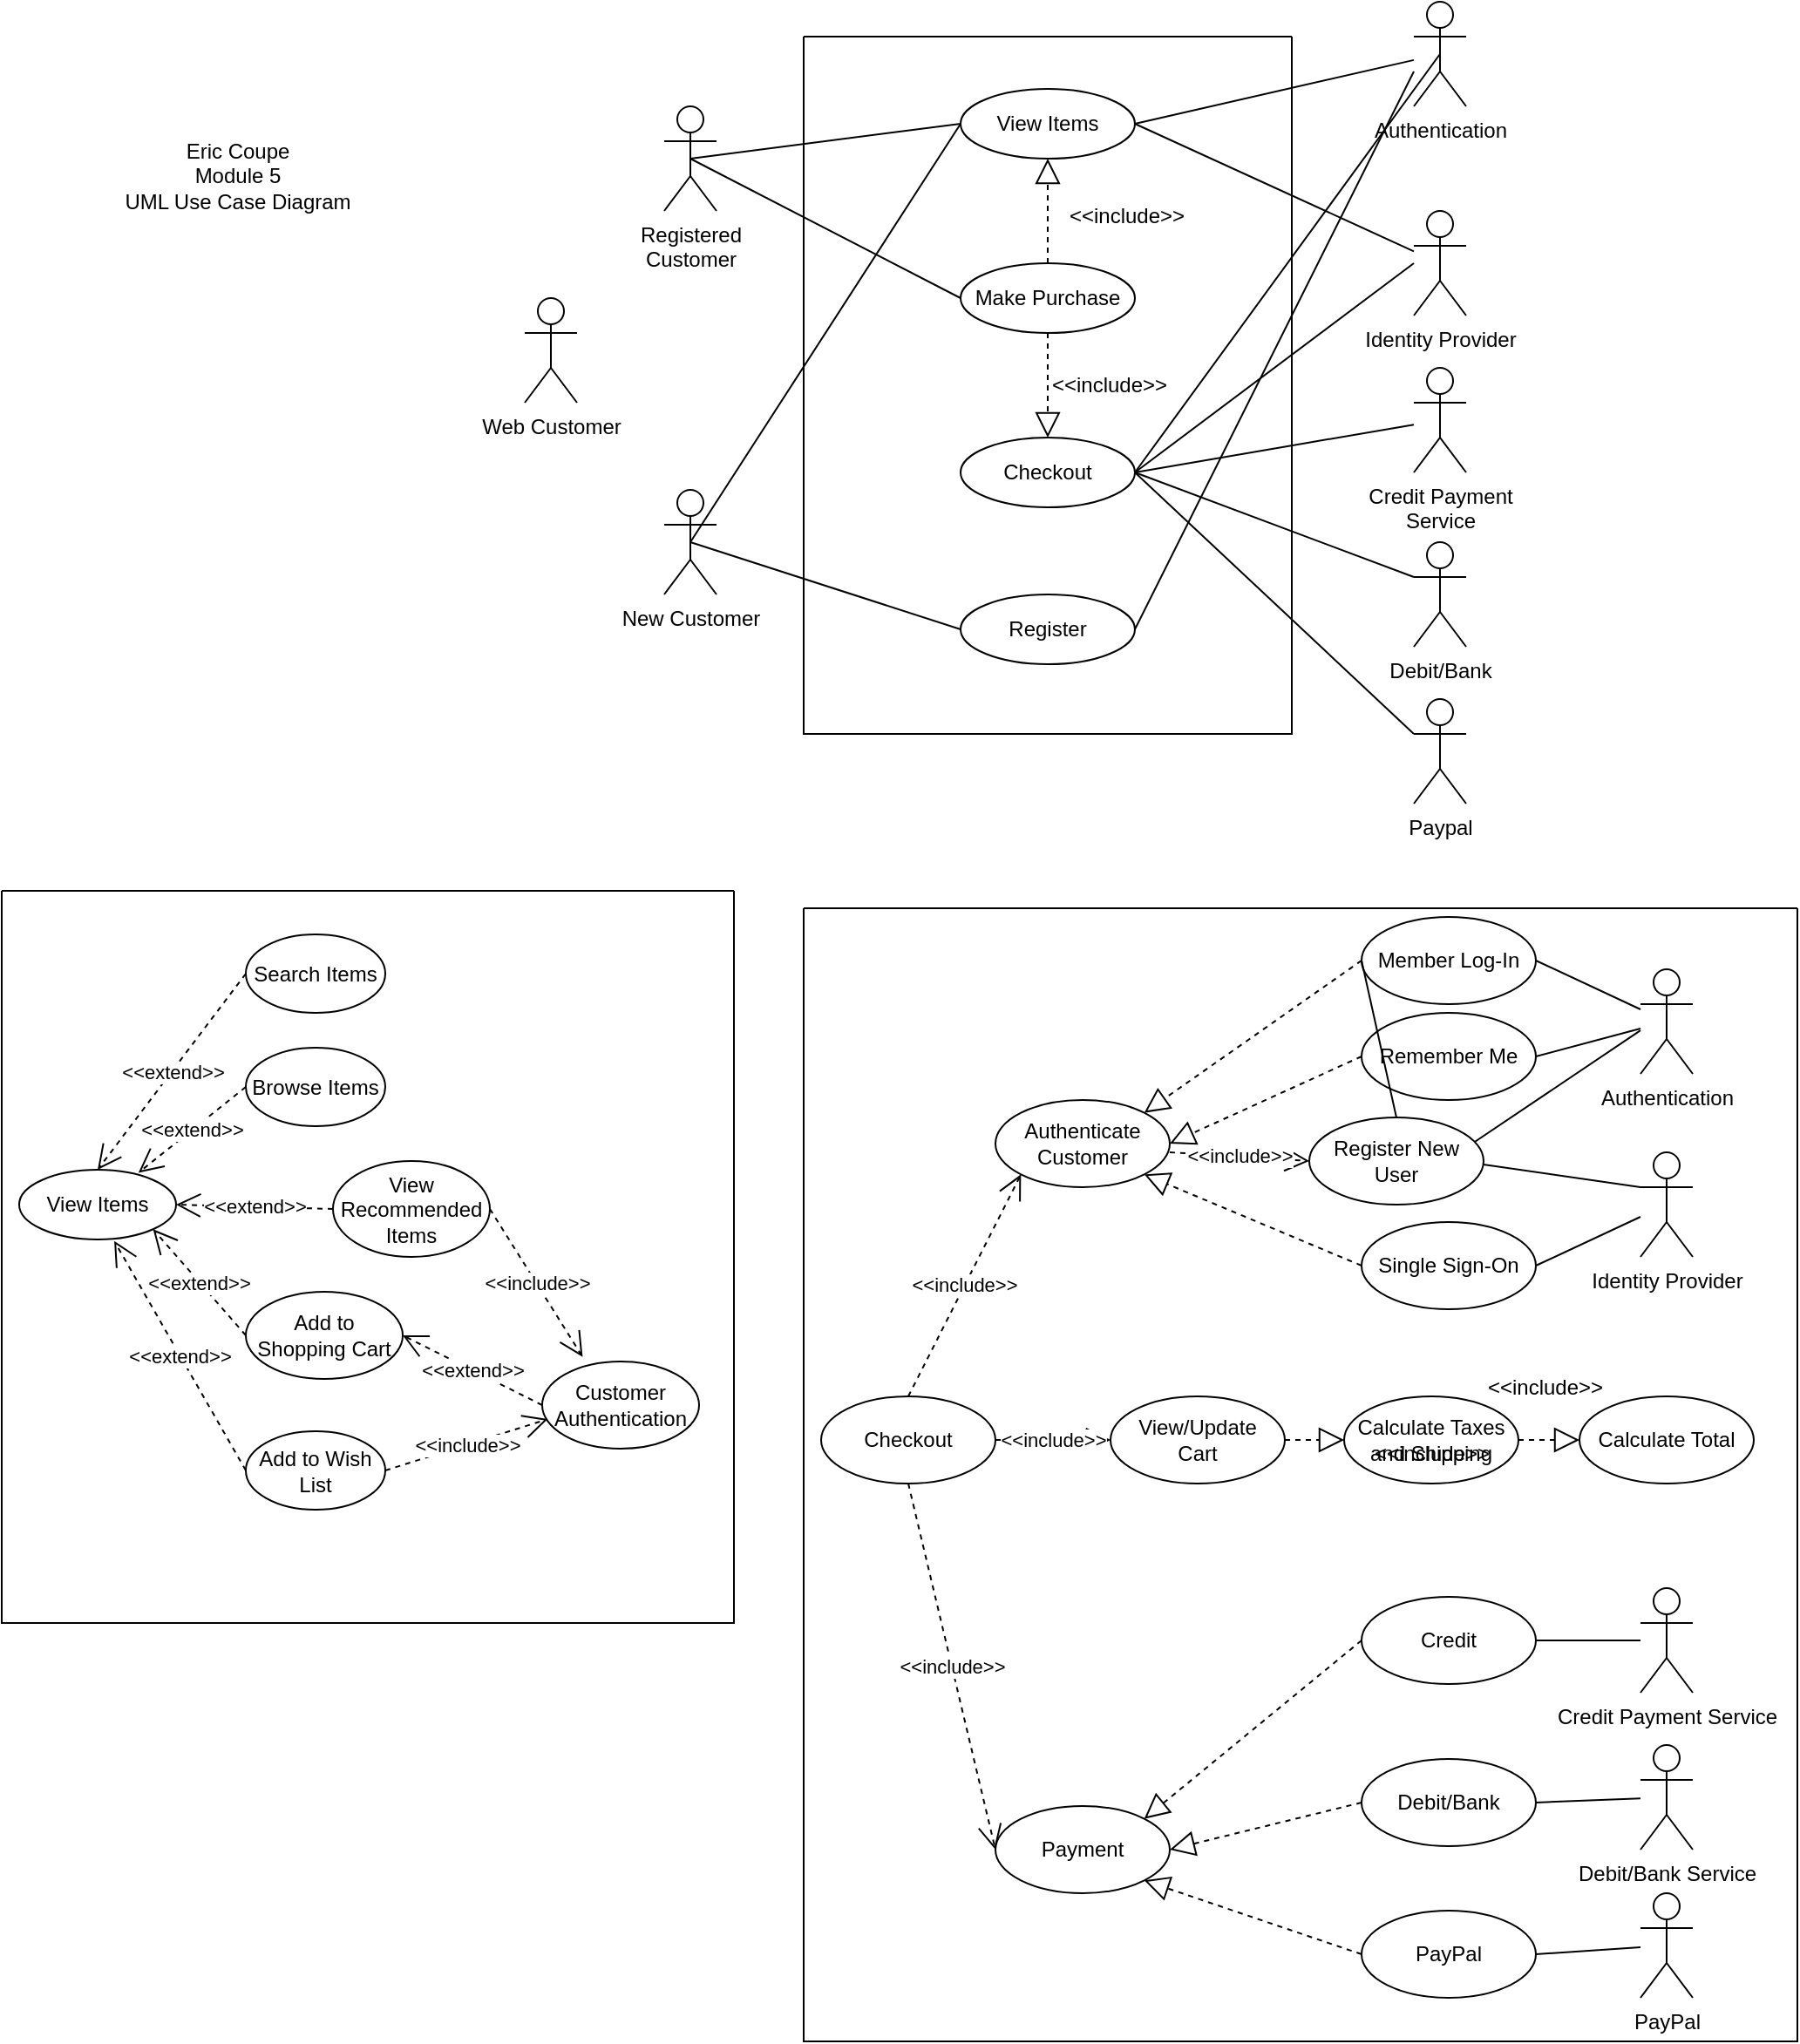 <mxfile version="24.7.16">
  <diagram name="Page-1" id="bhDQ-NEPr_TEGvIwVCMC">
    <mxGraphModel dx="4986" dy="1864" grid="1" gridSize="10" guides="1" tooltips="1" connect="1" arrows="1" fold="1" page="1" pageScale="1" pageWidth="850" pageHeight="1100" math="0" shadow="0">
      <root>
        <mxCell id="0" />
        <mxCell id="1" parent="0" />
        <mxCell id="sm1Ydyo1t7s-Wyrx3dU1-1" value="" style="swimlane;startSize=0;" vertex="1" parent="1">
          <mxGeometry x="120" y="40" width="280" height="400" as="geometry" />
        </mxCell>
        <mxCell id="sm1Ydyo1t7s-Wyrx3dU1-9" value="View Items" style="ellipse;whiteSpace=wrap;html=1;" vertex="1" parent="sm1Ydyo1t7s-Wyrx3dU1-1">
          <mxGeometry x="90" y="30" width="100" height="40" as="geometry" />
        </mxCell>
        <mxCell id="sm1Ydyo1t7s-Wyrx3dU1-12" value="&lt;div&gt;Register&lt;/div&gt;" style="ellipse;whiteSpace=wrap;html=1;" vertex="1" parent="sm1Ydyo1t7s-Wyrx3dU1-1">
          <mxGeometry x="90" y="320" width="100" height="40" as="geometry" />
        </mxCell>
        <mxCell id="sm1Ydyo1t7s-Wyrx3dU1-11" value="Checkout" style="ellipse;whiteSpace=wrap;html=1;" vertex="1" parent="sm1Ydyo1t7s-Wyrx3dU1-1">
          <mxGeometry x="90" y="230" width="100" height="40" as="geometry" />
        </mxCell>
        <mxCell id="sm1Ydyo1t7s-Wyrx3dU1-10" value="Make Purchase" style="ellipse;whiteSpace=wrap;html=1;direction=west;" vertex="1" parent="sm1Ydyo1t7s-Wyrx3dU1-1">
          <mxGeometry x="90" y="130" width="100" height="40" as="geometry" />
        </mxCell>
        <mxCell id="sm1Ydyo1t7s-Wyrx3dU1-17" value="" style="endArrow=none;html=1;rounded=0;exitX=1;exitY=0.5;exitDx=0;exitDy=0;" edge="1" parent="sm1Ydyo1t7s-Wyrx3dU1-1" source="sm1Ydyo1t7s-Wyrx3dU1-11">
          <mxGeometry width="50" height="50" relative="1" as="geometry">
            <mxPoint x="200" y="250" as="sourcePoint" />
            <mxPoint x="350" y="130" as="targetPoint" />
          </mxGeometry>
        </mxCell>
        <mxCell id="sm1Ydyo1t7s-Wyrx3dU1-18" value="" style="endArrow=none;html=1;rounded=0;exitX=1;exitY=0.5;exitDx=0;exitDy=0;" edge="1" parent="sm1Ydyo1t7s-Wyrx3dU1-1" source="sm1Ydyo1t7s-Wyrx3dU1-12">
          <mxGeometry width="50" height="50" relative="1" as="geometry">
            <mxPoint x="190" y="340" as="sourcePoint" />
            <mxPoint x="350" y="20" as="targetPoint" />
          </mxGeometry>
        </mxCell>
        <mxCell id="sm1Ydyo1t7s-Wyrx3dU1-27" value="" style="endArrow=block;dashed=1;endFill=0;endSize=12;html=1;rounded=0;exitX=0.5;exitY=0;exitDx=0;exitDy=0;entryX=0.5;entryY=0;entryDx=0;entryDy=0;" edge="1" parent="sm1Ydyo1t7s-Wyrx3dU1-1" source="sm1Ydyo1t7s-Wyrx3dU1-10" target="sm1Ydyo1t7s-Wyrx3dU1-11">
          <mxGeometry width="160" relative="1" as="geometry">
            <mxPoint x="140" y="200" as="sourcePoint" />
            <mxPoint x="250" y="180" as="targetPoint" />
          </mxGeometry>
        </mxCell>
        <mxCell id="sm1Ydyo1t7s-Wyrx3dU1-28" value="" style="endArrow=block;dashed=1;endFill=0;endSize=12;html=1;rounded=0;exitX=0.5;exitY=1;exitDx=0;exitDy=0;entryX=0.5;entryY=1;entryDx=0;entryDy=0;" edge="1" parent="sm1Ydyo1t7s-Wyrx3dU1-1" source="sm1Ydyo1t7s-Wyrx3dU1-10" target="sm1Ydyo1t7s-Wyrx3dU1-9">
          <mxGeometry width="160" relative="1" as="geometry">
            <mxPoint x="90" y="180" as="sourcePoint" />
            <mxPoint x="250" y="180" as="targetPoint" />
          </mxGeometry>
        </mxCell>
        <mxCell id="sm1Ydyo1t7s-Wyrx3dU1-29" value="&amp;lt;&amp;lt;include&amp;gt;&amp;gt;" style="text;html=1;align=center;verticalAlign=middle;resizable=0;points=[];autosize=1;strokeColor=none;fillColor=none;" vertex="1" parent="sm1Ydyo1t7s-Wyrx3dU1-1">
          <mxGeometry x="140" y="88" width="90" height="30" as="geometry" />
        </mxCell>
        <mxCell id="sm1Ydyo1t7s-Wyrx3dU1-30" value="&amp;lt;&amp;lt;include&amp;gt;&amp;gt;" style="text;html=1;align=center;verticalAlign=middle;resizable=0;points=[];autosize=1;strokeColor=none;fillColor=none;" vertex="1" parent="sm1Ydyo1t7s-Wyrx3dU1-1">
          <mxGeometry x="130" y="185" width="90" height="30" as="geometry" />
        </mxCell>
        <mxCell id="sm1Ydyo1t7s-Wyrx3dU1-2" value="Registered&lt;br&gt;Customer" style="shape=umlActor;verticalLabelPosition=bottom;verticalAlign=top;html=1;outlineConnect=0;" vertex="1" parent="1">
          <mxGeometry x="40" y="80" width="30" height="60" as="geometry" />
        </mxCell>
        <mxCell id="sm1Ydyo1t7s-Wyrx3dU1-3" value="New Customer" style="shape=umlActor;verticalLabelPosition=bottom;verticalAlign=top;html=1;outlineConnect=0;" vertex="1" parent="1">
          <mxGeometry x="40" y="300" width="30" height="60" as="geometry" />
        </mxCell>
        <mxCell id="sm1Ydyo1t7s-Wyrx3dU1-4" value="Web Customer" style="shape=umlActor;verticalLabelPosition=bottom;verticalAlign=top;html=1;outlineConnect=0;" vertex="1" parent="1">
          <mxGeometry x="-40" y="190" width="30" height="60" as="geometry" />
        </mxCell>
        <mxCell id="sm1Ydyo1t7s-Wyrx3dU1-5" value="Authentication" style="shape=umlActor;verticalLabelPosition=bottom;verticalAlign=top;html=1;outlineConnect=0;" vertex="1" parent="1">
          <mxGeometry x="470" y="20" width="30" height="60" as="geometry" />
        </mxCell>
        <mxCell id="sm1Ydyo1t7s-Wyrx3dU1-6" value="Identity Provider" style="shape=umlActor;verticalLabelPosition=bottom;verticalAlign=top;html=1;outlineConnect=0;" vertex="1" parent="1">
          <mxGeometry x="470" y="140" width="30" height="60" as="geometry" />
        </mxCell>
        <mxCell id="sm1Ydyo1t7s-Wyrx3dU1-7" value="Credit Payment&lt;br&gt;Service" style="shape=umlActor;verticalLabelPosition=bottom;verticalAlign=top;html=1;outlineConnect=0;" vertex="1" parent="1">
          <mxGeometry x="470" y="230" width="30" height="60" as="geometry" />
        </mxCell>
        <mxCell id="sm1Ydyo1t7s-Wyrx3dU1-8" value="Paypal" style="shape=umlActor;verticalLabelPosition=bottom;verticalAlign=top;html=1;outlineConnect=0;" vertex="1" parent="1">
          <mxGeometry x="470" y="420" width="30" height="60" as="geometry" />
        </mxCell>
        <mxCell id="sm1Ydyo1t7s-Wyrx3dU1-14" value="Debit/Bank" style="shape=umlActor;verticalLabelPosition=bottom;verticalAlign=top;html=1;outlineConnect=0;" vertex="1" parent="1">
          <mxGeometry x="470" y="330" width="30" height="60" as="geometry" />
        </mxCell>
        <mxCell id="sm1Ydyo1t7s-Wyrx3dU1-15" value="" style="endArrow=none;html=1;rounded=0;exitX=1;exitY=0.5;exitDx=0;exitDy=0;" edge="1" parent="1" source="sm1Ydyo1t7s-Wyrx3dU1-9" target="sm1Ydyo1t7s-Wyrx3dU1-5">
          <mxGeometry width="50" height="50" relative="1" as="geometry">
            <mxPoint x="330" y="115" as="sourcePoint" />
            <mxPoint x="380" y="65" as="targetPoint" />
          </mxGeometry>
        </mxCell>
        <mxCell id="sm1Ydyo1t7s-Wyrx3dU1-16" value="" style="endArrow=none;html=1;rounded=0;exitX=1;exitY=0.5;exitDx=0;exitDy=0;" edge="1" parent="1" source="sm1Ydyo1t7s-Wyrx3dU1-9" target="sm1Ydyo1t7s-Wyrx3dU1-6">
          <mxGeometry width="50" height="50" relative="1" as="geometry">
            <mxPoint x="340" y="170" as="sourcePoint" />
            <mxPoint x="390" y="120" as="targetPoint" />
          </mxGeometry>
        </mxCell>
        <mxCell id="sm1Ydyo1t7s-Wyrx3dU1-19" value="" style="endArrow=none;html=1;rounded=0;exitX=1;exitY=0.5;exitDx=0;exitDy=0;entryX=0.5;entryY=0.5;entryDx=0;entryDy=0;entryPerimeter=0;" edge="1" parent="1" source="sm1Ydyo1t7s-Wyrx3dU1-11" target="sm1Ydyo1t7s-Wyrx3dU1-5">
          <mxGeometry width="50" height="50" relative="1" as="geometry">
            <mxPoint x="270" y="250" as="sourcePoint" />
            <mxPoint x="320" y="200" as="targetPoint" />
          </mxGeometry>
        </mxCell>
        <mxCell id="sm1Ydyo1t7s-Wyrx3dU1-20" value="" style="endArrow=none;html=1;rounded=0;exitX=1;exitY=0.5;exitDx=0;exitDy=0;" edge="1" parent="1" source="sm1Ydyo1t7s-Wyrx3dU1-11" target="sm1Ydyo1t7s-Wyrx3dU1-7">
          <mxGeometry width="50" height="50" relative="1" as="geometry">
            <mxPoint x="270" y="250" as="sourcePoint" />
            <mxPoint x="320" y="200" as="targetPoint" />
          </mxGeometry>
        </mxCell>
        <mxCell id="sm1Ydyo1t7s-Wyrx3dU1-21" value="" style="endArrow=none;html=1;rounded=0;exitX=1;exitY=0.5;exitDx=0;exitDy=0;entryX=0;entryY=0.333;entryDx=0;entryDy=0;entryPerimeter=0;" edge="1" parent="1" source="sm1Ydyo1t7s-Wyrx3dU1-11" target="sm1Ydyo1t7s-Wyrx3dU1-14">
          <mxGeometry width="50" height="50" relative="1" as="geometry">
            <mxPoint x="270" y="250" as="sourcePoint" />
            <mxPoint x="320" y="200" as="targetPoint" />
          </mxGeometry>
        </mxCell>
        <mxCell id="sm1Ydyo1t7s-Wyrx3dU1-22" value="" style="endArrow=none;html=1;rounded=0;exitX=1;exitY=0.5;exitDx=0;exitDy=0;entryX=0;entryY=0.333;entryDx=0;entryDy=0;entryPerimeter=0;" edge="1" parent="1" source="sm1Ydyo1t7s-Wyrx3dU1-11" target="sm1Ydyo1t7s-Wyrx3dU1-8">
          <mxGeometry width="50" height="50" relative="1" as="geometry">
            <mxPoint x="270" y="250" as="sourcePoint" />
            <mxPoint x="320" y="200" as="targetPoint" />
          </mxGeometry>
        </mxCell>
        <mxCell id="sm1Ydyo1t7s-Wyrx3dU1-23" value="" style="endArrow=none;html=1;rounded=0;exitX=0.5;exitY=0.5;exitDx=0;exitDy=0;exitPerimeter=0;entryX=0;entryY=0.5;entryDx=0;entryDy=0;" edge="1" parent="1" source="sm1Ydyo1t7s-Wyrx3dU1-2" target="sm1Ydyo1t7s-Wyrx3dU1-9">
          <mxGeometry width="50" height="50" relative="1" as="geometry">
            <mxPoint x="270" y="250" as="sourcePoint" />
            <mxPoint x="320" y="200" as="targetPoint" />
          </mxGeometry>
        </mxCell>
        <mxCell id="sm1Ydyo1t7s-Wyrx3dU1-24" value="" style="endArrow=none;html=1;rounded=0;exitX=0.5;exitY=0.5;exitDx=0;exitDy=0;exitPerimeter=0;entryX=1;entryY=0.5;entryDx=0;entryDy=0;" edge="1" parent="1" source="sm1Ydyo1t7s-Wyrx3dU1-2" target="sm1Ydyo1t7s-Wyrx3dU1-10">
          <mxGeometry width="50" height="50" relative="1" as="geometry">
            <mxPoint x="270" y="250" as="sourcePoint" />
            <mxPoint x="320" y="200" as="targetPoint" />
          </mxGeometry>
        </mxCell>
        <mxCell id="sm1Ydyo1t7s-Wyrx3dU1-25" value="" style="endArrow=none;html=1;rounded=0;exitX=0.5;exitY=0.5;exitDx=0;exitDy=0;exitPerimeter=0;entryX=0;entryY=0.5;entryDx=0;entryDy=0;" edge="1" parent="1" source="sm1Ydyo1t7s-Wyrx3dU1-3" target="sm1Ydyo1t7s-Wyrx3dU1-9">
          <mxGeometry width="50" height="50" relative="1" as="geometry">
            <mxPoint x="270" y="250" as="sourcePoint" />
            <mxPoint x="320" y="200" as="targetPoint" />
          </mxGeometry>
        </mxCell>
        <mxCell id="sm1Ydyo1t7s-Wyrx3dU1-26" value="" style="endArrow=none;html=1;rounded=0;exitX=0.5;exitY=0.5;exitDx=0;exitDy=0;exitPerimeter=0;entryX=0;entryY=0.5;entryDx=0;entryDy=0;" edge="1" parent="1" source="sm1Ydyo1t7s-Wyrx3dU1-3" target="sm1Ydyo1t7s-Wyrx3dU1-12">
          <mxGeometry width="50" height="50" relative="1" as="geometry">
            <mxPoint x="270" y="250" as="sourcePoint" />
            <mxPoint x="320" y="200" as="targetPoint" />
          </mxGeometry>
        </mxCell>
        <mxCell id="sm1Ydyo1t7s-Wyrx3dU1-32" value="" style="swimlane;startSize=0;" vertex="1" parent="1">
          <mxGeometry x="-340" y="530" width="420" height="420" as="geometry" />
        </mxCell>
        <mxCell id="sm1Ydyo1t7s-Wyrx3dU1-33" value="View Items" style="ellipse;whiteSpace=wrap;html=1;" vertex="1" parent="sm1Ydyo1t7s-Wyrx3dU1-32">
          <mxGeometry x="10" y="160" width="90" height="40" as="geometry" />
        </mxCell>
        <mxCell id="sm1Ydyo1t7s-Wyrx3dU1-34" value="Add to Wish List" style="ellipse;whiteSpace=wrap;html=1;" vertex="1" parent="sm1Ydyo1t7s-Wyrx3dU1-32">
          <mxGeometry x="140" y="310" width="80" height="45" as="geometry" />
        </mxCell>
        <mxCell id="sm1Ydyo1t7s-Wyrx3dU1-36" value="View Recommended Items" style="ellipse;whiteSpace=wrap;html=1;" vertex="1" parent="sm1Ydyo1t7s-Wyrx3dU1-32">
          <mxGeometry x="190" y="155" width="90" height="55" as="geometry" />
        </mxCell>
        <mxCell id="sm1Ydyo1t7s-Wyrx3dU1-37" value="Add to Shopping Cart" style="ellipse;whiteSpace=wrap;html=1;" vertex="1" parent="sm1Ydyo1t7s-Wyrx3dU1-32">
          <mxGeometry x="140" y="230" width="90" height="50" as="geometry" />
        </mxCell>
        <mxCell id="sm1Ydyo1t7s-Wyrx3dU1-38" value="Browse Items" style="ellipse;whiteSpace=wrap;html=1;" vertex="1" parent="sm1Ydyo1t7s-Wyrx3dU1-32">
          <mxGeometry x="140" y="90" width="80" height="45" as="geometry" />
        </mxCell>
        <mxCell id="sm1Ydyo1t7s-Wyrx3dU1-35" value="Search Items" style="ellipse;whiteSpace=wrap;html=1;" vertex="1" parent="sm1Ydyo1t7s-Wyrx3dU1-32">
          <mxGeometry x="140" y="25" width="80" height="45" as="geometry" />
        </mxCell>
        <mxCell id="sm1Ydyo1t7s-Wyrx3dU1-39" value="Customer&lt;br&gt;Authentication" style="ellipse;whiteSpace=wrap;html=1;" vertex="1" parent="sm1Ydyo1t7s-Wyrx3dU1-32">
          <mxGeometry x="310" y="270" width="90" height="50" as="geometry" />
        </mxCell>
        <mxCell id="sm1Ydyo1t7s-Wyrx3dU1-56" value="&amp;lt;&amp;lt;extend&amp;gt;&amp;gt;" style="endArrow=open;endSize=12;dashed=1;html=1;rounded=0;exitX=0;exitY=0.5;exitDx=0;exitDy=0;entryX=0.5;entryY=0;entryDx=0;entryDy=0;" edge="1" parent="sm1Ydyo1t7s-Wyrx3dU1-32" source="sm1Ydyo1t7s-Wyrx3dU1-35" target="sm1Ydyo1t7s-Wyrx3dU1-33">
          <mxGeometry width="160" relative="1" as="geometry">
            <mxPoint x="100" y="170" as="sourcePoint" />
            <mxPoint x="260" y="170" as="targetPoint" />
          </mxGeometry>
        </mxCell>
        <mxCell id="sm1Ydyo1t7s-Wyrx3dU1-57" value="&amp;lt;&amp;lt;extend&amp;gt;&amp;gt;" style="endArrow=open;endSize=12;dashed=1;html=1;rounded=0;exitX=0;exitY=0.5;exitDx=0;exitDy=0;entryX=0.76;entryY=0.043;entryDx=0;entryDy=0;entryPerimeter=0;" edge="1" parent="sm1Ydyo1t7s-Wyrx3dU1-32" source="sm1Ydyo1t7s-Wyrx3dU1-38" target="sm1Ydyo1t7s-Wyrx3dU1-33">
          <mxGeometry width="160" relative="1" as="geometry">
            <mxPoint x="150" y="58" as="sourcePoint" />
            <mxPoint x="65" y="170" as="targetPoint" />
          </mxGeometry>
        </mxCell>
        <mxCell id="sm1Ydyo1t7s-Wyrx3dU1-58" value="&amp;lt;&amp;lt;extend&amp;gt;&amp;gt;" style="endArrow=open;endSize=12;dashed=1;html=1;rounded=0;exitX=0;exitY=0.5;exitDx=0;exitDy=0;entryX=1;entryY=0.5;entryDx=0;entryDy=0;" edge="1" parent="sm1Ydyo1t7s-Wyrx3dU1-32" source="sm1Ydyo1t7s-Wyrx3dU1-36" target="sm1Ydyo1t7s-Wyrx3dU1-33">
          <mxGeometry width="160" relative="1" as="geometry">
            <mxPoint x="160" y="68" as="sourcePoint" />
            <mxPoint x="75" y="180" as="targetPoint" />
          </mxGeometry>
        </mxCell>
        <mxCell id="sm1Ydyo1t7s-Wyrx3dU1-59" value="&amp;lt;&amp;lt;extend&amp;gt;&amp;gt;" style="endArrow=open;endSize=12;dashed=1;html=1;rounded=0;exitX=0;exitY=0.5;exitDx=0;exitDy=0;entryX=1;entryY=1;entryDx=0;entryDy=0;" edge="1" parent="sm1Ydyo1t7s-Wyrx3dU1-32" source="sm1Ydyo1t7s-Wyrx3dU1-37" target="sm1Ydyo1t7s-Wyrx3dU1-33">
          <mxGeometry width="160" relative="1" as="geometry">
            <mxPoint x="210" y="98" as="sourcePoint" />
            <mxPoint x="125" y="210" as="targetPoint" />
          </mxGeometry>
        </mxCell>
        <mxCell id="sm1Ydyo1t7s-Wyrx3dU1-60" value="&amp;lt;&amp;lt;extend&amp;gt;&amp;gt;" style="endArrow=open;endSize=12;dashed=1;html=1;rounded=0;exitX=0;exitY=0.5;exitDx=0;exitDy=0;entryX=0.606;entryY=1.022;entryDx=0;entryDy=0;entryPerimeter=0;" edge="1" parent="sm1Ydyo1t7s-Wyrx3dU1-32" source="sm1Ydyo1t7s-Wyrx3dU1-34" target="sm1Ydyo1t7s-Wyrx3dU1-33">
          <mxGeometry width="160" relative="1" as="geometry">
            <mxPoint x="220" y="108" as="sourcePoint" />
            <mxPoint x="135" y="220" as="targetPoint" />
          </mxGeometry>
        </mxCell>
        <mxCell id="sm1Ydyo1t7s-Wyrx3dU1-61" value="&amp;lt;&amp;lt;extend&amp;gt;&amp;gt;" style="endArrow=open;endSize=12;dashed=1;html=1;rounded=0;exitX=0;exitY=0.5;exitDx=0;exitDy=0;entryX=1;entryY=0.5;entryDx=0;entryDy=0;" edge="1" parent="sm1Ydyo1t7s-Wyrx3dU1-32" source="sm1Ydyo1t7s-Wyrx3dU1-39" target="sm1Ydyo1t7s-Wyrx3dU1-37">
          <mxGeometry width="160" relative="1" as="geometry">
            <mxPoint x="230" y="118" as="sourcePoint" />
            <mxPoint x="145" y="230" as="targetPoint" />
          </mxGeometry>
        </mxCell>
        <mxCell id="sm1Ydyo1t7s-Wyrx3dU1-62" value="&amp;lt;&amp;lt;include&amp;gt;&amp;gt;" style="endArrow=open;endSize=12;dashed=1;html=1;rounded=0;exitX=1;exitY=0.5;exitDx=0;exitDy=0;entryX=0.258;entryY=-0.052;entryDx=0;entryDy=0;entryPerimeter=0;" edge="1" parent="sm1Ydyo1t7s-Wyrx3dU1-32" source="sm1Ydyo1t7s-Wyrx3dU1-36" target="sm1Ydyo1t7s-Wyrx3dU1-39">
          <mxGeometry width="160" relative="1" as="geometry">
            <mxPoint x="300" y="178" as="sourcePoint" />
            <mxPoint x="215" y="290" as="targetPoint" />
          </mxGeometry>
        </mxCell>
        <mxCell id="sm1Ydyo1t7s-Wyrx3dU1-63" value="&amp;lt;&amp;lt;include&amp;gt;&amp;gt;" style="endArrow=open;endSize=12;dashed=1;html=1;rounded=0;exitX=1;exitY=0.5;exitDx=0;exitDy=0;entryX=0.036;entryY=0.661;entryDx=0;entryDy=0;entryPerimeter=0;" edge="1" parent="sm1Ydyo1t7s-Wyrx3dU1-32" source="sm1Ydyo1t7s-Wyrx3dU1-34" target="sm1Ydyo1t7s-Wyrx3dU1-39">
          <mxGeometry width="160" relative="1" as="geometry">
            <mxPoint x="310" y="188" as="sourcePoint" />
            <mxPoint x="225" y="300" as="targetPoint" />
          </mxGeometry>
        </mxCell>
        <mxCell id="sm1Ydyo1t7s-Wyrx3dU1-64" value="" style="swimlane;startSize=0;" vertex="1" parent="1">
          <mxGeometry x="120" y="540" width="570" height="650" as="geometry" />
        </mxCell>
        <mxCell id="sm1Ydyo1t7s-Wyrx3dU1-65" value="Authentication" style="shape=umlActor;verticalLabelPosition=bottom;verticalAlign=top;html=1;outlineConnect=0;" vertex="1" parent="sm1Ydyo1t7s-Wyrx3dU1-64">
          <mxGeometry x="480" y="35" width="30" height="60" as="geometry" />
        </mxCell>
        <mxCell id="sm1Ydyo1t7s-Wyrx3dU1-66" value="Identity Provider" style="shape=umlActor;verticalLabelPosition=bottom;verticalAlign=top;html=1;outlineConnect=0;" vertex="1" parent="sm1Ydyo1t7s-Wyrx3dU1-64">
          <mxGeometry x="480" y="140" width="30" height="60" as="geometry" />
        </mxCell>
        <mxCell id="sm1Ydyo1t7s-Wyrx3dU1-67" value="Credit Payment Service" style="shape=umlActor;verticalLabelPosition=bottom;verticalAlign=top;html=1;outlineConnect=0;" vertex="1" parent="sm1Ydyo1t7s-Wyrx3dU1-64">
          <mxGeometry x="480" y="390" width="30" height="60" as="geometry" />
        </mxCell>
        <mxCell id="sm1Ydyo1t7s-Wyrx3dU1-68" value="PayPal" style="shape=umlActor;verticalLabelPosition=bottom;verticalAlign=top;html=1;outlineConnect=0;" vertex="1" parent="sm1Ydyo1t7s-Wyrx3dU1-64">
          <mxGeometry x="480" y="565" width="30" height="60" as="geometry" />
        </mxCell>
        <mxCell id="sm1Ydyo1t7s-Wyrx3dU1-69" value="Checkout" style="ellipse;whiteSpace=wrap;html=1;" vertex="1" parent="sm1Ydyo1t7s-Wyrx3dU1-64">
          <mxGeometry x="10" y="280" width="100" height="50" as="geometry" />
        </mxCell>
        <mxCell id="sm1Ydyo1t7s-Wyrx3dU1-79" value="Member Log-In" style="ellipse;whiteSpace=wrap;html=1;" vertex="1" parent="sm1Ydyo1t7s-Wyrx3dU1-64">
          <mxGeometry x="320" y="5" width="100" height="50" as="geometry" />
        </mxCell>
        <mxCell id="sm1Ydyo1t7s-Wyrx3dU1-78" value="Remember Me" style="ellipse;whiteSpace=wrap;html=1;" vertex="1" parent="sm1Ydyo1t7s-Wyrx3dU1-64">
          <mxGeometry x="320" y="60" width="100" height="50" as="geometry" />
        </mxCell>
        <mxCell id="sm1Ydyo1t7s-Wyrx3dU1-77" value="Single Sign-On" style="ellipse;whiteSpace=wrap;html=1;" vertex="1" parent="sm1Ydyo1t7s-Wyrx3dU1-64">
          <mxGeometry x="320" y="180" width="100" height="50" as="geometry" />
        </mxCell>
        <mxCell id="sm1Ydyo1t7s-Wyrx3dU1-76" value="Authenticate Customer" style="ellipse;whiteSpace=wrap;html=1;" vertex="1" parent="sm1Ydyo1t7s-Wyrx3dU1-64">
          <mxGeometry x="110" y="110" width="100" height="50" as="geometry" />
        </mxCell>
        <mxCell id="sm1Ydyo1t7s-Wyrx3dU1-75" value="Credit" style="ellipse;whiteSpace=wrap;html=1;" vertex="1" parent="sm1Ydyo1t7s-Wyrx3dU1-64">
          <mxGeometry x="320" y="395" width="100" height="50" as="geometry" />
        </mxCell>
        <mxCell id="sm1Ydyo1t7s-Wyrx3dU1-74" value="Debit/Bank" style="ellipse;whiteSpace=wrap;html=1;" vertex="1" parent="sm1Ydyo1t7s-Wyrx3dU1-64">
          <mxGeometry x="320" y="488" width="100" height="50" as="geometry" />
        </mxCell>
        <mxCell id="sm1Ydyo1t7s-Wyrx3dU1-83" value="Debit/Bank Service" style="shape=umlActor;verticalLabelPosition=bottom;verticalAlign=top;html=1;outlineConnect=0;" vertex="1" parent="sm1Ydyo1t7s-Wyrx3dU1-64">
          <mxGeometry x="480" y="480" width="30" height="60" as="geometry" />
        </mxCell>
        <mxCell id="sm1Ydyo1t7s-Wyrx3dU1-85" value="PayPal" style="ellipse;whiteSpace=wrap;html=1;" vertex="1" parent="sm1Ydyo1t7s-Wyrx3dU1-64">
          <mxGeometry x="320" y="575" width="100" height="50" as="geometry" />
        </mxCell>
        <mxCell id="sm1Ydyo1t7s-Wyrx3dU1-73" value="Payment" style="ellipse;whiteSpace=wrap;html=1;" vertex="1" parent="sm1Ydyo1t7s-Wyrx3dU1-64">
          <mxGeometry x="110" y="515" width="100" height="50" as="geometry" />
        </mxCell>
        <mxCell id="sm1Ydyo1t7s-Wyrx3dU1-72" value="Calculate Taxes and Shipping" style="ellipse;whiteSpace=wrap;html=1;" vertex="1" parent="sm1Ydyo1t7s-Wyrx3dU1-64">
          <mxGeometry x="310" y="280" width="100" height="50" as="geometry" />
        </mxCell>
        <mxCell id="sm1Ydyo1t7s-Wyrx3dU1-71" value="View/Update&lt;br&gt;Cart" style="ellipse;whiteSpace=wrap;html=1;" vertex="1" parent="sm1Ydyo1t7s-Wyrx3dU1-64">
          <mxGeometry x="176" y="280" width="100" height="50" as="geometry" />
        </mxCell>
        <mxCell id="sm1Ydyo1t7s-Wyrx3dU1-70" value="Calculate Total" style="ellipse;whiteSpace=wrap;html=1;" vertex="1" parent="sm1Ydyo1t7s-Wyrx3dU1-64">
          <mxGeometry x="445" y="280" width="100" height="50" as="geometry" />
        </mxCell>
        <mxCell id="sm1Ydyo1t7s-Wyrx3dU1-86" value="&amp;lt;&amp;lt;include&amp;gt;&amp;gt;" style="endArrow=open;endSize=12;dashed=1;html=1;rounded=0;exitX=0.5;exitY=0;exitDx=0;exitDy=0;entryX=0;entryY=1;entryDx=0;entryDy=0;" edge="1" parent="sm1Ydyo1t7s-Wyrx3dU1-64" source="sm1Ydyo1t7s-Wyrx3dU1-69" target="sm1Ydyo1t7s-Wyrx3dU1-76">
          <mxGeometry width="160" relative="1" as="geometry">
            <mxPoint x="200" y="350" as="sourcePoint" />
            <mxPoint x="360" y="350" as="targetPoint" />
          </mxGeometry>
        </mxCell>
        <mxCell id="sm1Ydyo1t7s-Wyrx3dU1-87" value="&amp;lt;&amp;lt;include&amp;gt;&amp;gt;" style="endArrow=open;endSize=12;dashed=1;html=1;rounded=0;exitX=1;exitY=0.5;exitDx=0;exitDy=0;entryX=0;entryY=0.5;entryDx=0;entryDy=0;" edge="1" parent="sm1Ydyo1t7s-Wyrx3dU1-64" source="sm1Ydyo1t7s-Wyrx3dU1-69" target="sm1Ydyo1t7s-Wyrx3dU1-71">
          <mxGeometry width="160" relative="1" as="geometry">
            <mxPoint x="200" y="350" as="sourcePoint" />
            <mxPoint x="360" y="350" as="targetPoint" />
          </mxGeometry>
        </mxCell>
        <mxCell id="sm1Ydyo1t7s-Wyrx3dU1-90" value="&amp;lt;&amp;lt;include&amp;gt;&amp;gt;" style="endArrow=open;endSize=12;dashed=1;html=1;rounded=0;exitX=0.5;exitY=1;exitDx=0;exitDy=0;entryX=0;entryY=0.5;entryDx=0;entryDy=0;" edge="1" parent="sm1Ydyo1t7s-Wyrx3dU1-64" source="sm1Ydyo1t7s-Wyrx3dU1-69" target="sm1Ydyo1t7s-Wyrx3dU1-73">
          <mxGeometry width="160" relative="1" as="geometry">
            <mxPoint x="200" y="350" as="sourcePoint" />
            <mxPoint x="360" y="350" as="targetPoint" />
          </mxGeometry>
        </mxCell>
        <mxCell id="sm1Ydyo1t7s-Wyrx3dU1-92" value="" style="endArrow=block;dashed=1;endFill=0;endSize=12;html=1;rounded=0;exitX=1;exitY=0.5;exitDx=0;exitDy=0;entryX=0;entryY=0.5;entryDx=0;entryDy=0;" edge="1" parent="sm1Ydyo1t7s-Wyrx3dU1-64" source="sm1Ydyo1t7s-Wyrx3dU1-71" target="sm1Ydyo1t7s-Wyrx3dU1-72">
          <mxGeometry width="160" relative="1" as="geometry">
            <mxPoint x="250" y="350" as="sourcePoint" />
            <mxPoint x="410" y="350" as="targetPoint" />
          </mxGeometry>
        </mxCell>
        <mxCell id="sm1Ydyo1t7s-Wyrx3dU1-93" value="" style="endArrow=block;dashed=1;endFill=0;endSize=12;html=1;rounded=0;exitX=1;exitY=0.5;exitDx=0;exitDy=0;entryX=0;entryY=0.5;entryDx=0;entryDy=0;" edge="1" parent="sm1Ydyo1t7s-Wyrx3dU1-64" source="sm1Ydyo1t7s-Wyrx3dU1-72" target="sm1Ydyo1t7s-Wyrx3dU1-70">
          <mxGeometry width="160" relative="1" as="geometry">
            <mxPoint x="250" y="350" as="sourcePoint" />
            <mxPoint x="410" y="350" as="targetPoint" />
          </mxGeometry>
        </mxCell>
        <mxCell id="sm1Ydyo1t7s-Wyrx3dU1-95" value="&amp;lt;&amp;lt;include&amp;gt;&amp;gt;" style="text;html=1;align=center;verticalAlign=middle;resizable=0;points=[];autosize=1;strokeColor=none;fillColor=none;" vertex="1" parent="sm1Ydyo1t7s-Wyrx3dU1-64">
          <mxGeometry x="380" y="260" width="90" height="30" as="geometry" />
        </mxCell>
        <mxCell id="sm1Ydyo1t7s-Wyrx3dU1-97" value="" style="endArrow=block;dashed=1;endFill=0;endSize=12;html=1;rounded=0;exitX=0;exitY=0.5;exitDx=0;exitDy=0;entryX=1;entryY=1;entryDx=0;entryDy=0;" edge="1" parent="sm1Ydyo1t7s-Wyrx3dU1-64" source="sm1Ydyo1t7s-Wyrx3dU1-85" target="sm1Ydyo1t7s-Wyrx3dU1-73">
          <mxGeometry width="160" relative="1" as="geometry">
            <mxPoint x="150" y="470" as="sourcePoint" />
            <mxPoint x="310" y="470" as="targetPoint" />
          </mxGeometry>
        </mxCell>
        <mxCell id="sm1Ydyo1t7s-Wyrx3dU1-98" value="" style="endArrow=block;dashed=1;endFill=0;endSize=12;html=1;rounded=0;exitX=0;exitY=0.5;exitDx=0;exitDy=0;entryX=1;entryY=0.5;entryDx=0;entryDy=0;" edge="1" parent="sm1Ydyo1t7s-Wyrx3dU1-64" source="sm1Ydyo1t7s-Wyrx3dU1-74" target="sm1Ydyo1t7s-Wyrx3dU1-73">
          <mxGeometry width="160" relative="1" as="geometry">
            <mxPoint x="150" y="470" as="sourcePoint" />
            <mxPoint x="310" y="470" as="targetPoint" />
          </mxGeometry>
        </mxCell>
        <mxCell id="sm1Ydyo1t7s-Wyrx3dU1-99" value="" style="endArrow=block;dashed=1;endFill=0;endSize=12;html=1;rounded=0;exitX=0;exitY=0.5;exitDx=0;exitDy=0;entryX=1;entryY=0;entryDx=0;entryDy=0;" edge="1" parent="sm1Ydyo1t7s-Wyrx3dU1-64" source="sm1Ydyo1t7s-Wyrx3dU1-75" target="sm1Ydyo1t7s-Wyrx3dU1-73">
          <mxGeometry width="160" relative="1" as="geometry">
            <mxPoint x="150" y="470" as="sourcePoint" />
            <mxPoint x="310" y="470" as="targetPoint" />
          </mxGeometry>
        </mxCell>
        <mxCell id="sm1Ydyo1t7s-Wyrx3dU1-100" value="" style="endArrow=none;html=1;rounded=0;exitX=1;exitY=0.5;exitDx=0;exitDy=0;" edge="1" parent="sm1Ydyo1t7s-Wyrx3dU1-64" source="sm1Ydyo1t7s-Wyrx3dU1-85" target="sm1Ydyo1t7s-Wyrx3dU1-68">
          <mxGeometry width="50" height="50" relative="1" as="geometry">
            <mxPoint x="450" y="600" as="sourcePoint" />
            <mxPoint x="500" y="550" as="targetPoint" />
          </mxGeometry>
        </mxCell>
        <mxCell id="sm1Ydyo1t7s-Wyrx3dU1-101" value="" style="endArrow=none;html=1;rounded=0;exitX=1;exitY=0.5;exitDx=0;exitDy=0;" edge="1" parent="sm1Ydyo1t7s-Wyrx3dU1-64" source="sm1Ydyo1t7s-Wyrx3dU1-74" target="sm1Ydyo1t7s-Wyrx3dU1-83">
          <mxGeometry width="50" height="50" relative="1" as="geometry">
            <mxPoint x="450" y="600" as="sourcePoint" />
            <mxPoint x="500" y="550" as="targetPoint" />
          </mxGeometry>
        </mxCell>
        <mxCell id="sm1Ydyo1t7s-Wyrx3dU1-102" value="" style="endArrow=none;html=1;rounded=0;exitX=1;exitY=0.5;exitDx=0;exitDy=0;" edge="1" parent="sm1Ydyo1t7s-Wyrx3dU1-64" source="sm1Ydyo1t7s-Wyrx3dU1-75" target="sm1Ydyo1t7s-Wyrx3dU1-67">
          <mxGeometry width="50" height="50" relative="1" as="geometry">
            <mxPoint x="450" y="600" as="sourcePoint" />
            <mxPoint x="500" y="550" as="targetPoint" />
            <Array as="points" />
          </mxGeometry>
        </mxCell>
        <mxCell id="sm1Ydyo1t7s-Wyrx3dU1-104" value="" style="endArrow=none;html=1;rounded=0;exitX=1;exitY=0.5;exitDx=0;exitDy=0;" edge="1" parent="sm1Ydyo1t7s-Wyrx3dU1-64" source="sm1Ydyo1t7s-Wyrx3dU1-79" target="sm1Ydyo1t7s-Wyrx3dU1-65">
          <mxGeometry width="50" height="50" relative="1" as="geometry">
            <mxPoint x="340" y="190" as="sourcePoint" />
            <mxPoint x="390" y="140" as="targetPoint" />
          </mxGeometry>
        </mxCell>
        <mxCell id="sm1Ydyo1t7s-Wyrx3dU1-105" value="" style="endArrow=none;html=1;rounded=0;exitX=1;exitY=0.5;exitDx=0;exitDy=0;" edge="1" parent="sm1Ydyo1t7s-Wyrx3dU1-64" source="sm1Ydyo1t7s-Wyrx3dU1-78" target="sm1Ydyo1t7s-Wyrx3dU1-65">
          <mxGeometry width="50" height="50" relative="1" as="geometry">
            <mxPoint x="340" y="190" as="sourcePoint" />
            <mxPoint x="390" y="140" as="targetPoint" />
          </mxGeometry>
        </mxCell>
        <mxCell id="sm1Ydyo1t7s-Wyrx3dU1-106" value="" style="endArrow=none;html=1;rounded=0;exitX=1;exitY=0.5;exitDx=0;exitDy=0;" edge="1" parent="sm1Ydyo1t7s-Wyrx3dU1-64" source="sm1Ydyo1t7s-Wyrx3dU1-77" target="sm1Ydyo1t7s-Wyrx3dU1-66">
          <mxGeometry width="50" height="50" relative="1" as="geometry">
            <mxPoint x="340" y="190" as="sourcePoint" />
            <mxPoint x="390" y="140" as="targetPoint" />
          </mxGeometry>
        </mxCell>
        <mxCell id="sm1Ydyo1t7s-Wyrx3dU1-107" value="" style="endArrow=block;dashed=1;endFill=0;endSize=12;html=1;rounded=0;exitX=0;exitY=0.5;exitDx=0;exitDy=0;entryX=1;entryY=1;entryDx=0;entryDy=0;" edge="1" parent="sm1Ydyo1t7s-Wyrx3dU1-64" source="sm1Ydyo1t7s-Wyrx3dU1-77" target="sm1Ydyo1t7s-Wyrx3dU1-76">
          <mxGeometry width="160" relative="1" as="geometry">
            <mxPoint x="290" y="170" as="sourcePoint" />
            <mxPoint x="450" y="170" as="targetPoint" />
          </mxGeometry>
        </mxCell>
        <mxCell id="sm1Ydyo1t7s-Wyrx3dU1-108" value="" style="endArrow=block;dashed=1;endFill=0;endSize=12;html=1;rounded=0;exitX=0;exitY=0.5;exitDx=0;exitDy=0;entryX=1;entryY=0.5;entryDx=0;entryDy=0;" edge="1" parent="sm1Ydyo1t7s-Wyrx3dU1-64" source="sm1Ydyo1t7s-Wyrx3dU1-78" target="sm1Ydyo1t7s-Wyrx3dU1-76">
          <mxGeometry width="160" relative="1" as="geometry">
            <mxPoint x="290" y="170" as="sourcePoint" />
            <mxPoint x="450" y="170" as="targetPoint" />
          </mxGeometry>
        </mxCell>
        <mxCell id="sm1Ydyo1t7s-Wyrx3dU1-109" value="" style="endArrow=block;dashed=1;endFill=0;endSize=12;html=1;rounded=0;exitX=0;exitY=0.5;exitDx=0;exitDy=0;entryX=1;entryY=0;entryDx=0;entryDy=0;" edge="1" parent="sm1Ydyo1t7s-Wyrx3dU1-64" source="sm1Ydyo1t7s-Wyrx3dU1-79" target="sm1Ydyo1t7s-Wyrx3dU1-76">
          <mxGeometry width="160" relative="1" as="geometry">
            <mxPoint x="290" y="170" as="sourcePoint" />
            <mxPoint x="450" y="170" as="targetPoint" />
          </mxGeometry>
        </mxCell>
        <mxCell id="sm1Ydyo1t7s-Wyrx3dU1-116" value="" style="endArrow=none;html=1;rounded=0;exitX=1;exitY=0.5;exitDx=0;exitDy=0;entryX=0;entryY=0.333;entryDx=0;entryDy=0;entryPerimeter=0;" edge="1" parent="sm1Ydyo1t7s-Wyrx3dU1-64">
          <mxGeometry width="50" height="50" relative="1" as="geometry">
            <mxPoint x="376" y="145" as="sourcePoint" />
            <mxPoint x="480" y="160" as="targetPoint" />
          </mxGeometry>
        </mxCell>
        <mxCell id="sm1Ydyo1t7s-Wyrx3dU1-115" value="" style="endArrow=none;html=1;rounded=0;exitX=1;exitY=0.5;exitDx=0;exitDy=0;" edge="1" parent="sm1Ydyo1t7s-Wyrx3dU1-64">
          <mxGeometry width="50" height="50" relative="1" as="geometry">
            <mxPoint x="376" y="140" as="sourcePoint" />
            <mxPoint x="480" y="70.084" as="targetPoint" />
          </mxGeometry>
        </mxCell>
        <mxCell id="sm1Ydyo1t7s-Wyrx3dU1-110" value="Register New User" style="ellipse;whiteSpace=wrap;html=1;" vertex="1" parent="sm1Ydyo1t7s-Wyrx3dU1-64">
          <mxGeometry x="290" y="120" width="100" height="50" as="geometry" />
        </mxCell>
        <mxCell id="sm1Ydyo1t7s-Wyrx3dU1-117" value="" style="endArrow=none;html=1;rounded=0;exitX=0.5;exitY=0;exitDx=0;exitDy=0;entryX=0;entryY=0.5;entryDx=0;entryDy=0;" edge="1" parent="sm1Ydyo1t7s-Wyrx3dU1-64" source="sm1Ydyo1t7s-Wyrx3dU1-110" target="sm1Ydyo1t7s-Wyrx3dU1-79">
          <mxGeometry width="50" height="50" relative="1" as="geometry">
            <mxPoint x="380" y="220" as="sourcePoint" />
            <mxPoint x="430" y="170" as="targetPoint" />
          </mxGeometry>
        </mxCell>
        <mxCell id="sm1Ydyo1t7s-Wyrx3dU1-94" value="&amp;lt;&amp;lt;include&amp;gt;&amp;gt;" style="text;html=1;align=center;verticalAlign=middle;resizable=0;points=[];autosize=1;strokeColor=none;fillColor=none;" vertex="1" parent="1">
          <mxGeometry x="435" y="838" width="90" height="30" as="geometry" />
        </mxCell>
        <mxCell id="sm1Ydyo1t7s-Wyrx3dU1-120" value="&amp;lt;&amp;lt;include&amp;gt;&amp;gt;" style="endArrow=open;endSize=12;dashed=1;html=1;rounded=0;entryX=0;entryY=0.5;entryDx=0;entryDy=0;" edge="1" parent="1" target="sm1Ydyo1t7s-Wyrx3dU1-110">
          <mxGeometry width="160" relative="1" as="geometry">
            <mxPoint x="330" y="680" as="sourcePoint" />
            <mxPoint x="600" y="660" as="targetPoint" />
          </mxGeometry>
        </mxCell>
        <mxCell id="sm1Ydyo1t7s-Wyrx3dU1-121" value="Eric Coupe&lt;br&gt;Module 5&lt;br&gt;UML Use Case Diagram" style="text;html=1;align=center;verticalAlign=middle;resizable=0;points=[];autosize=1;strokeColor=none;fillColor=none;" vertex="1" parent="1">
          <mxGeometry x="-280" y="90" width="150" height="60" as="geometry" />
        </mxCell>
      </root>
    </mxGraphModel>
  </diagram>
</mxfile>
